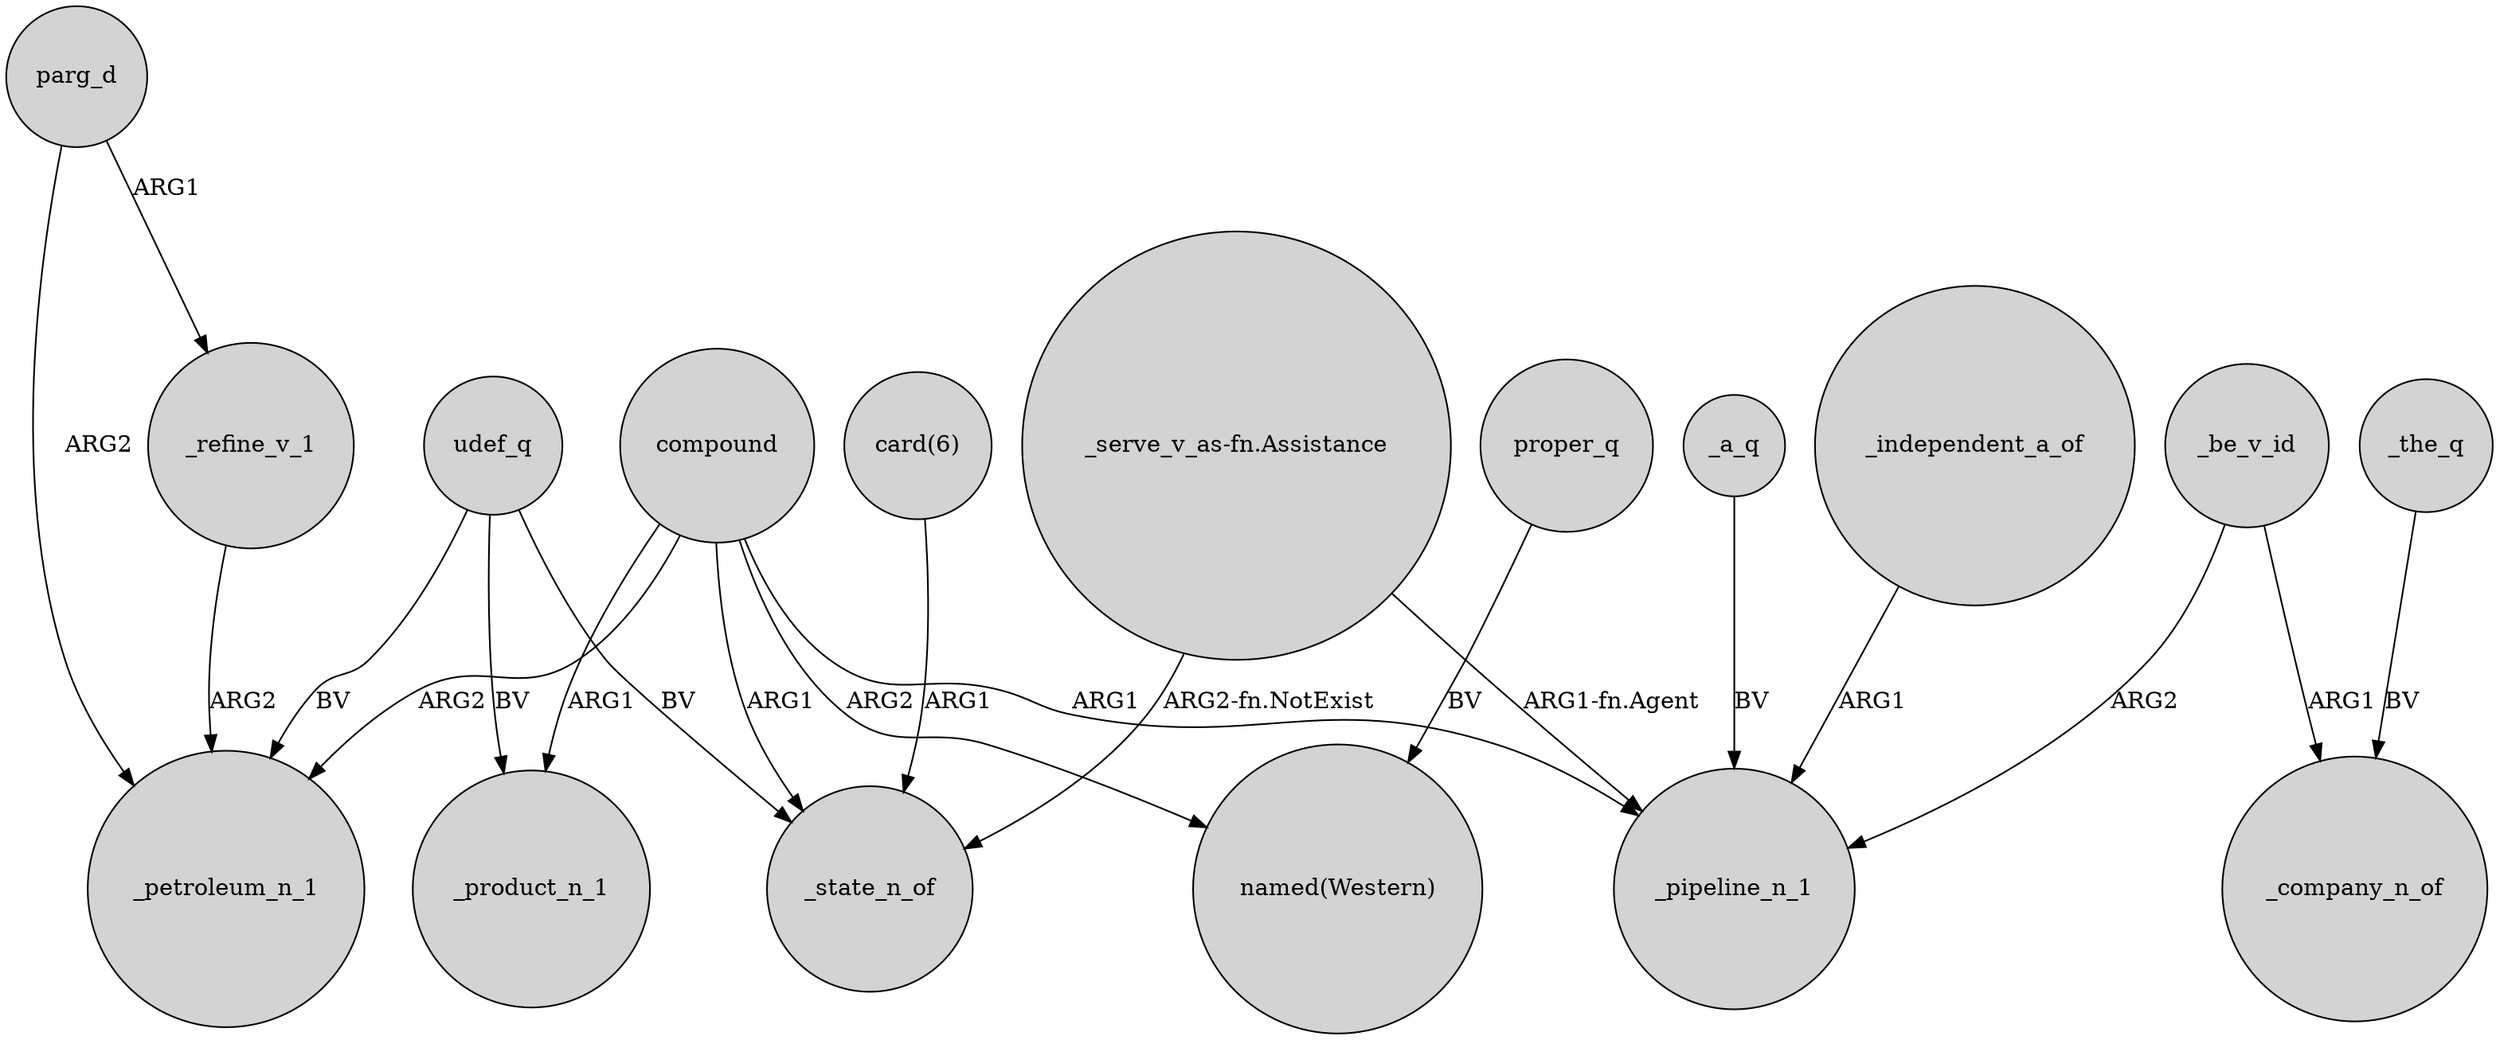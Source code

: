 digraph {
	node [shape=circle style=filled]
	compound -> _petroleum_n_1 [label=ARG2]
	compound -> _product_n_1 [label=ARG1]
	compound -> _pipeline_n_1 [label=ARG1]
	udef_q -> _petroleum_n_1 [label=BV]
	udef_q -> _state_n_of [label=BV]
	_a_q -> _pipeline_n_1 [label=BV]
	_independent_a_of -> _pipeline_n_1 [label=ARG1]
	_the_q -> _company_n_of [label=BV]
	parg_d -> _petroleum_n_1 [label=ARG2]
	"_serve_v_as-fn.Assistance" -> _pipeline_n_1 [label="ARG1-fn.Agent"]
	parg_d -> _refine_v_1 [label=ARG1]
	"_serve_v_as-fn.Assistance" -> _state_n_of [label="ARG2-fn.NotExist"]
	_be_v_id -> _pipeline_n_1 [label=ARG2]
	compound -> _state_n_of [label=ARG1]
	proper_q -> "named(Western)" [label=BV]
	"card(6)" -> _state_n_of [label=ARG1]
	udef_q -> _product_n_1 [label=BV]
	_be_v_id -> _company_n_of [label=ARG1]
	_refine_v_1 -> _petroleum_n_1 [label=ARG2]
	compound -> "named(Western)" [label=ARG2]
}
